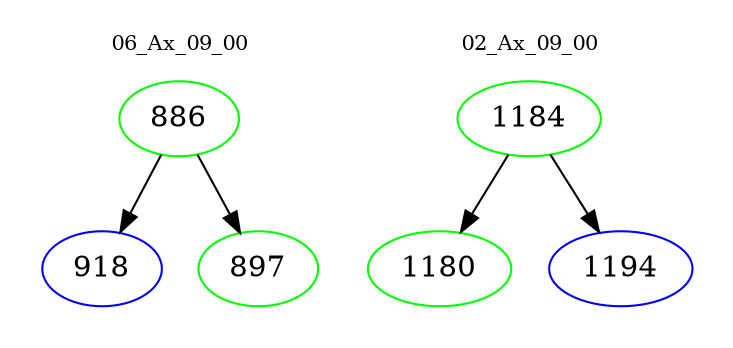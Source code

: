 digraph{
subgraph cluster_0 {
color = white
label = "06_Ax_09_00";
fontsize=10;
T0_886 [label="886", color="green"]
T0_886 -> T0_918 [color="black"]
T0_918 [label="918", color="blue"]
T0_886 -> T0_897 [color="black"]
T0_897 [label="897", color="green"]
}
subgraph cluster_1 {
color = white
label = "02_Ax_09_00";
fontsize=10;
T1_1184 [label="1184", color="green"]
T1_1184 -> T1_1180 [color="black"]
T1_1180 [label="1180", color="green"]
T1_1184 -> T1_1194 [color="black"]
T1_1194 [label="1194", color="blue"]
}
}
